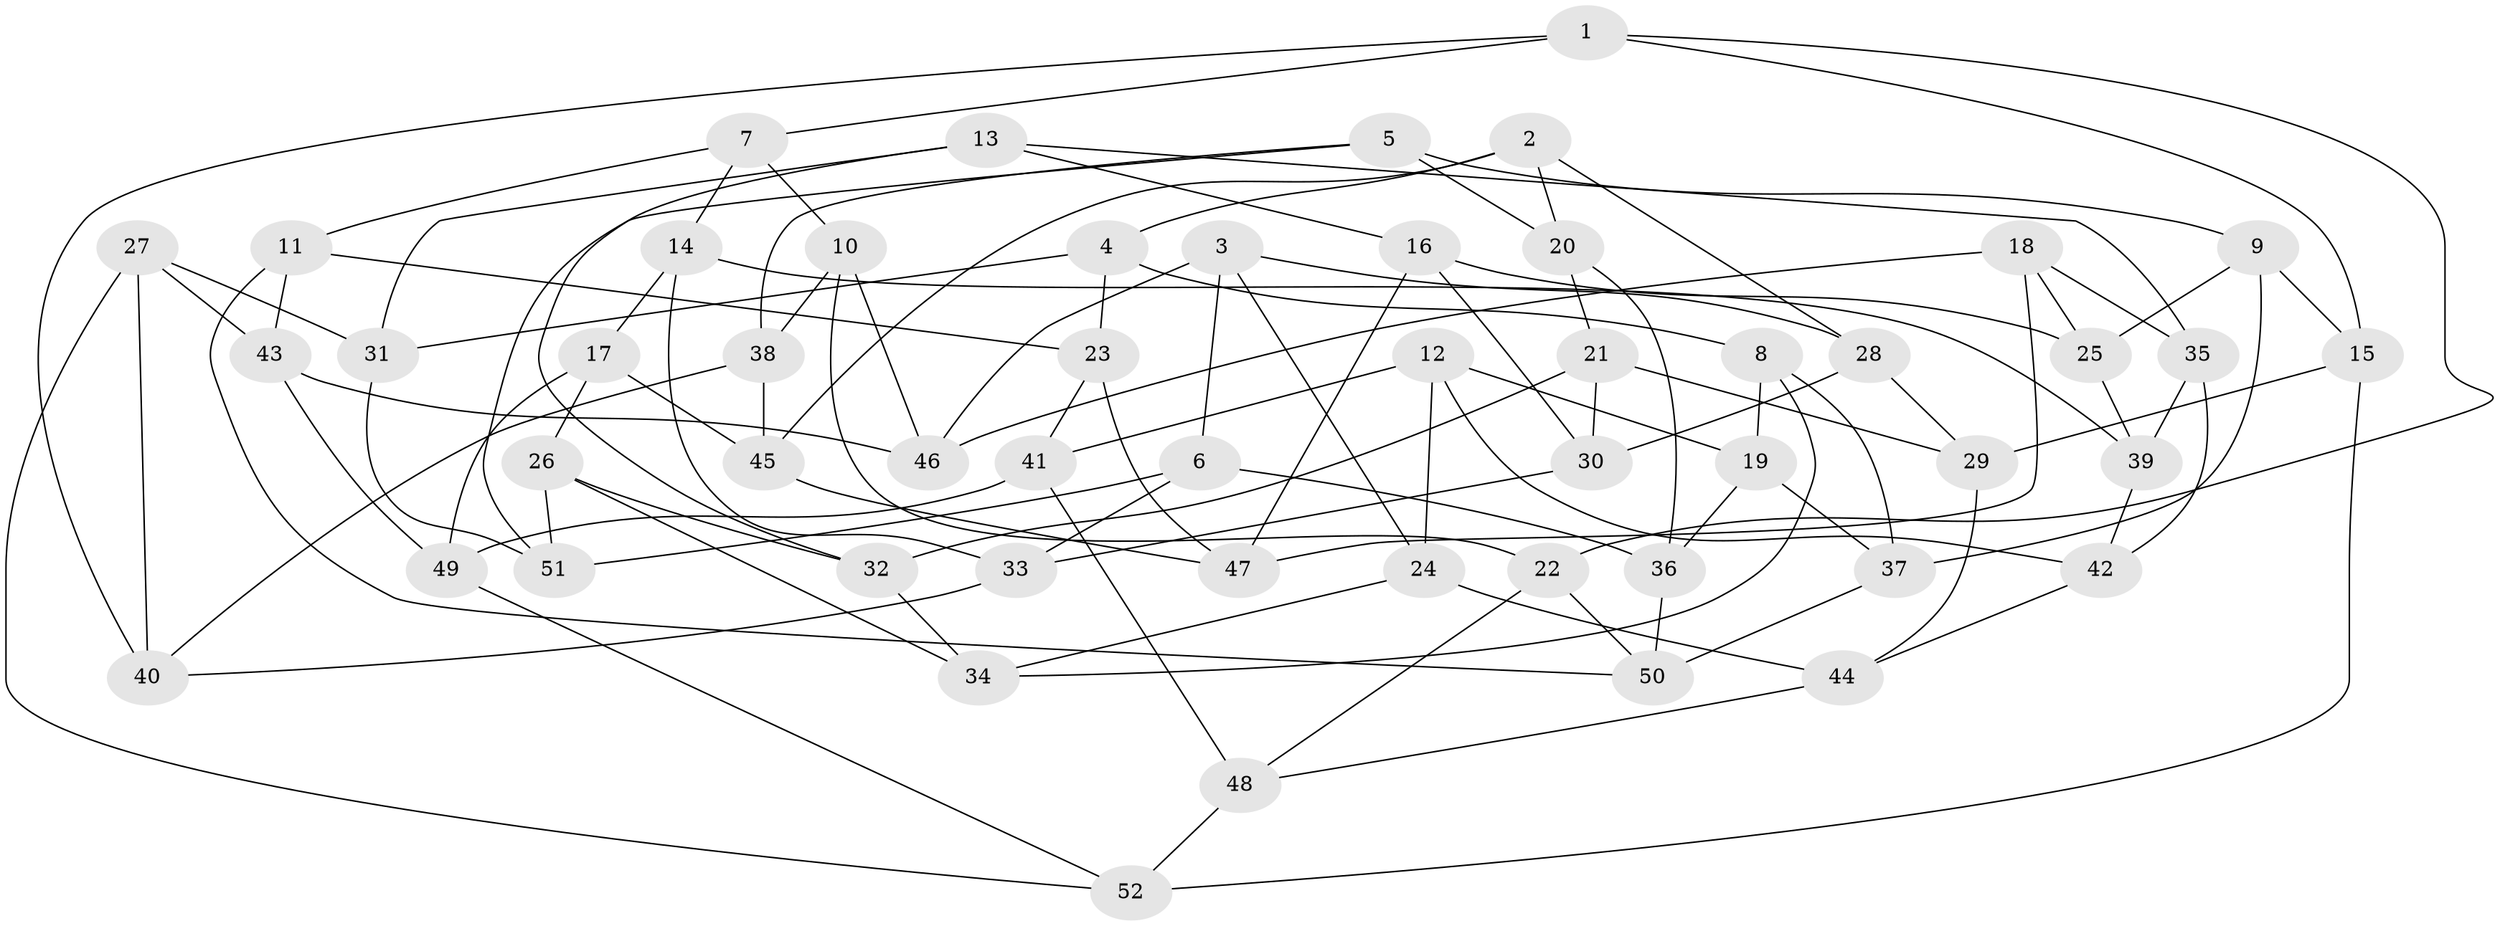 // Generated by graph-tools (version 1.1) at 2025/26/03/09/25 03:26:52]
// undirected, 52 vertices, 104 edges
graph export_dot {
graph [start="1"]
  node [color=gray90,style=filled];
  1;
  2;
  3;
  4;
  5;
  6;
  7;
  8;
  9;
  10;
  11;
  12;
  13;
  14;
  15;
  16;
  17;
  18;
  19;
  20;
  21;
  22;
  23;
  24;
  25;
  26;
  27;
  28;
  29;
  30;
  31;
  32;
  33;
  34;
  35;
  36;
  37;
  38;
  39;
  40;
  41;
  42;
  43;
  44;
  45;
  46;
  47;
  48;
  49;
  50;
  51;
  52;
  1 -- 15;
  1 -- 7;
  1 -- 40;
  1 -- 22;
  2 -- 28;
  2 -- 20;
  2 -- 4;
  2 -- 45;
  3 -- 6;
  3 -- 46;
  3 -- 24;
  3 -- 28;
  4 -- 31;
  4 -- 23;
  4 -- 8;
  5 -- 51;
  5 -- 38;
  5 -- 9;
  5 -- 20;
  6 -- 51;
  6 -- 36;
  6 -- 33;
  7 -- 10;
  7 -- 14;
  7 -- 11;
  8 -- 34;
  8 -- 19;
  8 -- 37;
  9 -- 37;
  9 -- 25;
  9 -- 15;
  10 -- 38;
  10 -- 46;
  10 -- 22;
  11 -- 23;
  11 -- 50;
  11 -- 43;
  12 -- 42;
  12 -- 41;
  12 -- 24;
  12 -- 19;
  13 -- 35;
  13 -- 32;
  13 -- 31;
  13 -- 16;
  14 -- 33;
  14 -- 39;
  14 -- 17;
  15 -- 52;
  15 -- 29;
  16 -- 25;
  16 -- 30;
  16 -- 47;
  17 -- 49;
  17 -- 45;
  17 -- 26;
  18 -- 46;
  18 -- 35;
  18 -- 25;
  18 -- 47;
  19 -- 37;
  19 -- 36;
  20 -- 21;
  20 -- 36;
  21 -- 29;
  21 -- 30;
  21 -- 32;
  22 -- 50;
  22 -- 48;
  23 -- 47;
  23 -- 41;
  24 -- 44;
  24 -- 34;
  25 -- 39;
  26 -- 34;
  26 -- 51;
  26 -- 32;
  27 -- 52;
  27 -- 31;
  27 -- 40;
  27 -- 43;
  28 -- 30;
  28 -- 29;
  29 -- 44;
  30 -- 33;
  31 -- 51;
  32 -- 34;
  33 -- 40;
  35 -- 42;
  35 -- 39;
  36 -- 50;
  37 -- 50;
  38 -- 45;
  38 -- 40;
  39 -- 42;
  41 -- 48;
  41 -- 49;
  42 -- 44;
  43 -- 49;
  43 -- 46;
  44 -- 48;
  45 -- 47;
  48 -- 52;
  49 -- 52;
}
